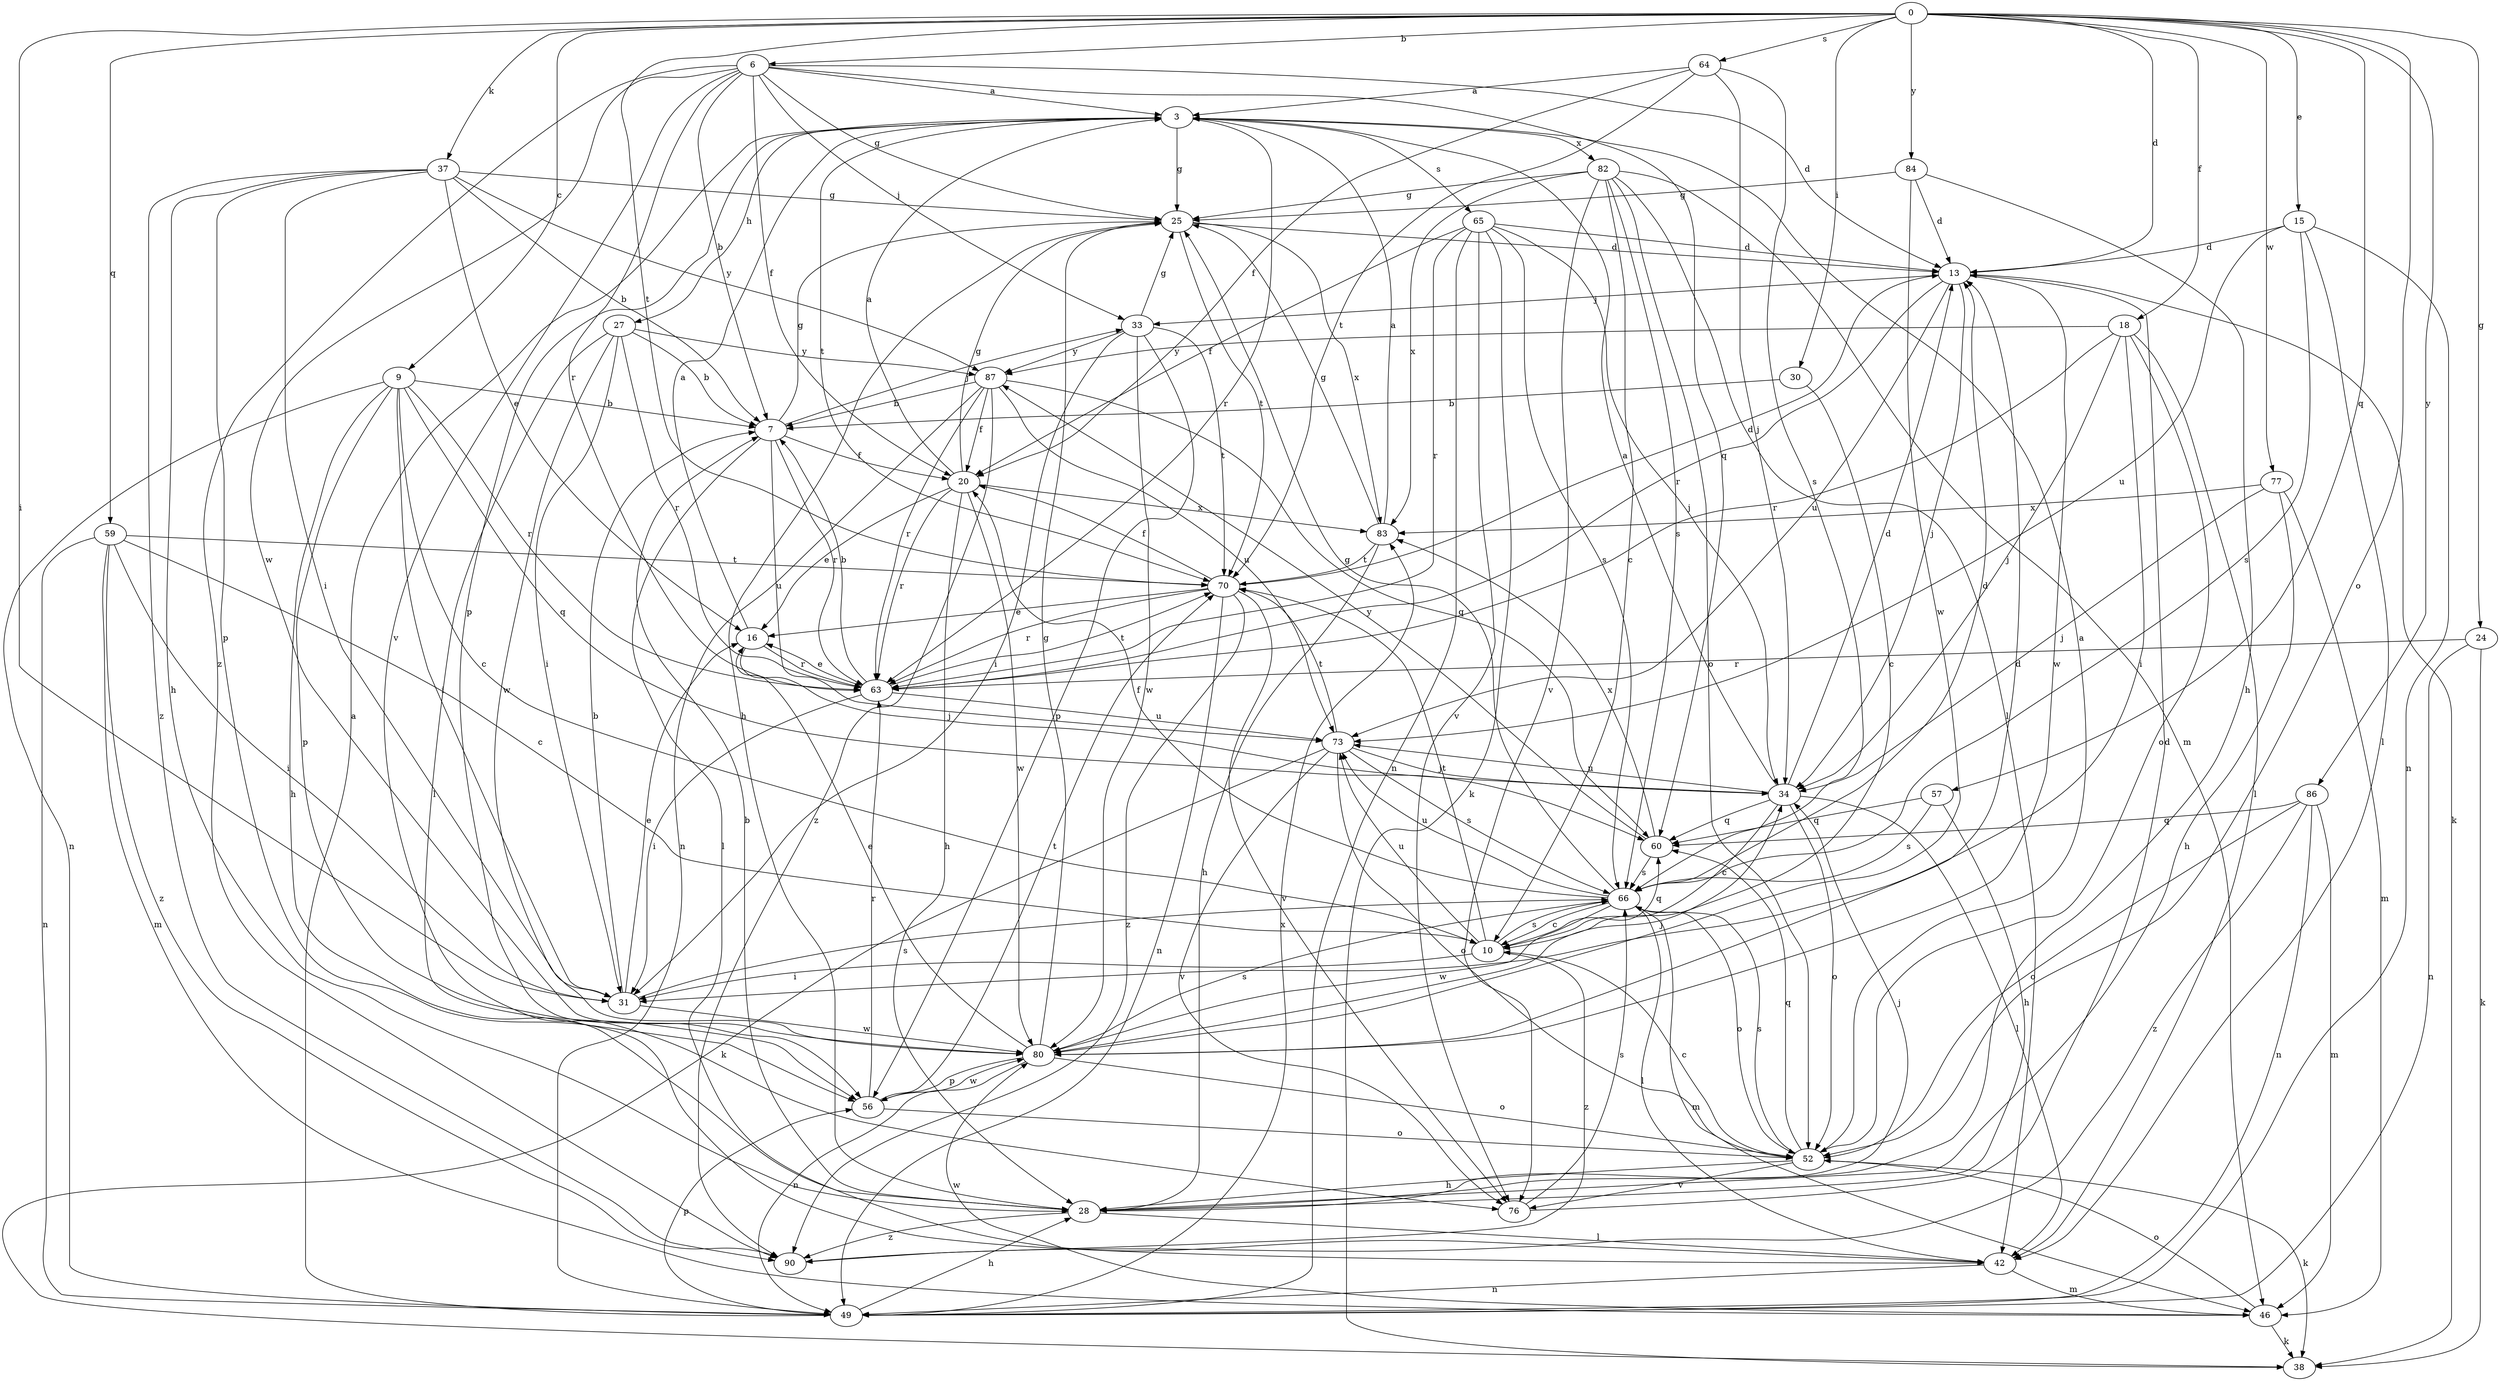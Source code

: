 strict digraph  {
0;
3;
6;
7;
9;
10;
13;
15;
16;
18;
20;
24;
25;
27;
28;
30;
31;
33;
34;
37;
38;
42;
46;
49;
52;
56;
57;
59;
60;
63;
64;
65;
66;
70;
73;
76;
77;
80;
82;
83;
84;
86;
87;
90;
0 -> 6  [label=b];
0 -> 9  [label=c];
0 -> 13  [label=d];
0 -> 15  [label=e];
0 -> 18  [label=f];
0 -> 24  [label=g];
0 -> 30  [label=i];
0 -> 31  [label=i];
0 -> 37  [label=k];
0 -> 52  [label=o];
0 -> 57  [label=q];
0 -> 59  [label=q];
0 -> 64  [label=s];
0 -> 70  [label=t];
0 -> 77  [label=w];
0 -> 84  [label=y];
0 -> 86  [label=y];
3 -> 25  [label=g];
3 -> 27  [label=h];
3 -> 56  [label=p];
3 -> 63  [label=r];
3 -> 65  [label=s];
3 -> 70  [label=t];
3 -> 82  [label=x];
6 -> 3  [label=a];
6 -> 7  [label=b];
6 -> 13  [label=d];
6 -> 20  [label=f];
6 -> 25  [label=g];
6 -> 33  [label=j];
6 -> 60  [label=q];
6 -> 63  [label=r];
6 -> 76  [label=v];
6 -> 80  [label=w];
6 -> 90  [label=z];
7 -> 20  [label=f];
7 -> 25  [label=g];
7 -> 33  [label=j];
7 -> 42  [label=l];
7 -> 63  [label=r];
7 -> 73  [label=u];
9 -> 7  [label=b];
9 -> 10  [label=c];
9 -> 28  [label=h];
9 -> 31  [label=i];
9 -> 49  [label=n];
9 -> 56  [label=p];
9 -> 60  [label=q];
9 -> 63  [label=r];
10 -> 31  [label=i];
10 -> 60  [label=q];
10 -> 66  [label=s];
10 -> 70  [label=t];
10 -> 73  [label=u];
10 -> 90  [label=z];
13 -> 33  [label=j];
13 -> 34  [label=j];
13 -> 38  [label=k];
13 -> 63  [label=r];
13 -> 73  [label=u];
13 -> 80  [label=w];
15 -> 13  [label=d];
15 -> 42  [label=l];
15 -> 49  [label=n];
15 -> 66  [label=s];
15 -> 73  [label=u];
16 -> 3  [label=a];
16 -> 34  [label=j];
16 -> 63  [label=r];
18 -> 31  [label=i];
18 -> 34  [label=j];
18 -> 42  [label=l];
18 -> 52  [label=o];
18 -> 63  [label=r];
18 -> 87  [label=y];
20 -> 3  [label=a];
20 -> 16  [label=e];
20 -> 25  [label=g];
20 -> 28  [label=h];
20 -> 63  [label=r];
20 -> 80  [label=w];
20 -> 83  [label=x];
24 -> 38  [label=k];
24 -> 49  [label=n];
24 -> 63  [label=r];
25 -> 13  [label=d];
25 -> 28  [label=h];
25 -> 70  [label=t];
25 -> 83  [label=x];
27 -> 7  [label=b];
27 -> 31  [label=i];
27 -> 42  [label=l];
27 -> 63  [label=r];
27 -> 80  [label=w];
27 -> 87  [label=y];
28 -> 7  [label=b];
28 -> 34  [label=j];
28 -> 42  [label=l];
28 -> 90  [label=z];
30 -> 7  [label=b];
30 -> 10  [label=c];
31 -> 7  [label=b];
31 -> 16  [label=e];
31 -> 66  [label=s];
31 -> 80  [label=w];
33 -> 25  [label=g];
33 -> 31  [label=i];
33 -> 56  [label=p];
33 -> 70  [label=t];
33 -> 80  [label=w];
33 -> 87  [label=y];
34 -> 3  [label=a];
34 -> 10  [label=c];
34 -> 13  [label=d];
34 -> 42  [label=l];
34 -> 52  [label=o];
34 -> 60  [label=q];
34 -> 73  [label=u];
37 -> 7  [label=b];
37 -> 16  [label=e];
37 -> 25  [label=g];
37 -> 28  [label=h];
37 -> 31  [label=i];
37 -> 56  [label=p];
37 -> 87  [label=y];
37 -> 90  [label=z];
42 -> 46  [label=m];
42 -> 49  [label=n];
46 -> 38  [label=k];
46 -> 52  [label=o];
46 -> 80  [label=w];
49 -> 3  [label=a];
49 -> 28  [label=h];
49 -> 56  [label=p];
49 -> 83  [label=x];
52 -> 3  [label=a];
52 -> 10  [label=c];
52 -> 28  [label=h];
52 -> 38  [label=k];
52 -> 60  [label=q];
52 -> 66  [label=s];
52 -> 76  [label=v];
56 -> 52  [label=o];
56 -> 63  [label=r];
56 -> 70  [label=t];
56 -> 80  [label=w];
57 -> 28  [label=h];
57 -> 60  [label=q];
57 -> 66  [label=s];
59 -> 10  [label=c];
59 -> 31  [label=i];
59 -> 46  [label=m];
59 -> 49  [label=n];
59 -> 70  [label=t];
59 -> 90  [label=z];
60 -> 66  [label=s];
60 -> 83  [label=x];
60 -> 87  [label=y];
63 -> 7  [label=b];
63 -> 16  [label=e];
63 -> 31  [label=i];
63 -> 70  [label=t];
63 -> 73  [label=u];
64 -> 3  [label=a];
64 -> 20  [label=f];
64 -> 34  [label=j];
64 -> 66  [label=s];
64 -> 70  [label=t];
65 -> 13  [label=d];
65 -> 20  [label=f];
65 -> 34  [label=j];
65 -> 38  [label=k];
65 -> 49  [label=n];
65 -> 63  [label=r];
65 -> 66  [label=s];
65 -> 76  [label=v];
66 -> 10  [label=c];
66 -> 13  [label=d];
66 -> 20  [label=f];
66 -> 25  [label=g];
66 -> 42  [label=l];
66 -> 46  [label=m];
66 -> 52  [label=o];
66 -> 73  [label=u];
66 -> 80  [label=w];
70 -> 13  [label=d];
70 -> 16  [label=e];
70 -> 20  [label=f];
70 -> 49  [label=n];
70 -> 63  [label=r];
70 -> 76  [label=v];
70 -> 90  [label=z];
73 -> 34  [label=j];
73 -> 38  [label=k];
73 -> 52  [label=o];
73 -> 66  [label=s];
73 -> 70  [label=t];
73 -> 76  [label=v];
76 -> 13  [label=d];
76 -> 66  [label=s];
77 -> 28  [label=h];
77 -> 34  [label=j];
77 -> 46  [label=m];
77 -> 83  [label=x];
80 -> 13  [label=d];
80 -> 16  [label=e];
80 -> 25  [label=g];
80 -> 34  [label=j];
80 -> 49  [label=n];
80 -> 52  [label=o];
80 -> 56  [label=p];
80 -> 66  [label=s];
82 -> 10  [label=c];
82 -> 25  [label=g];
82 -> 42  [label=l];
82 -> 46  [label=m];
82 -> 52  [label=o];
82 -> 66  [label=s];
82 -> 76  [label=v];
82 -> 83  [label=x];
83 -> 3  [label=a];
83 -> 25  [label=g];
83 -> 28  [label=h];
83 -> 70  [label=t];
84 -> 13  [label=d];
84 -> 25  [label=g];
84 -> 28  [label=h];
84 -> 80  [label=w];
86 -> 46  [label=m];
86 -> 49  [label=n];
86 -> 52  [label=o];
86 -> 60  [label=q];
86 -> 90  [label=z];
87 -> 7  [label=b];
87 -> 20  [label=f];
87 -> 49  [label=n];
87 -> 60  [label=q];
87 -> 63  [label=r];
87 -> 73  [label=u];
87 -> 90  [label=z];
}
